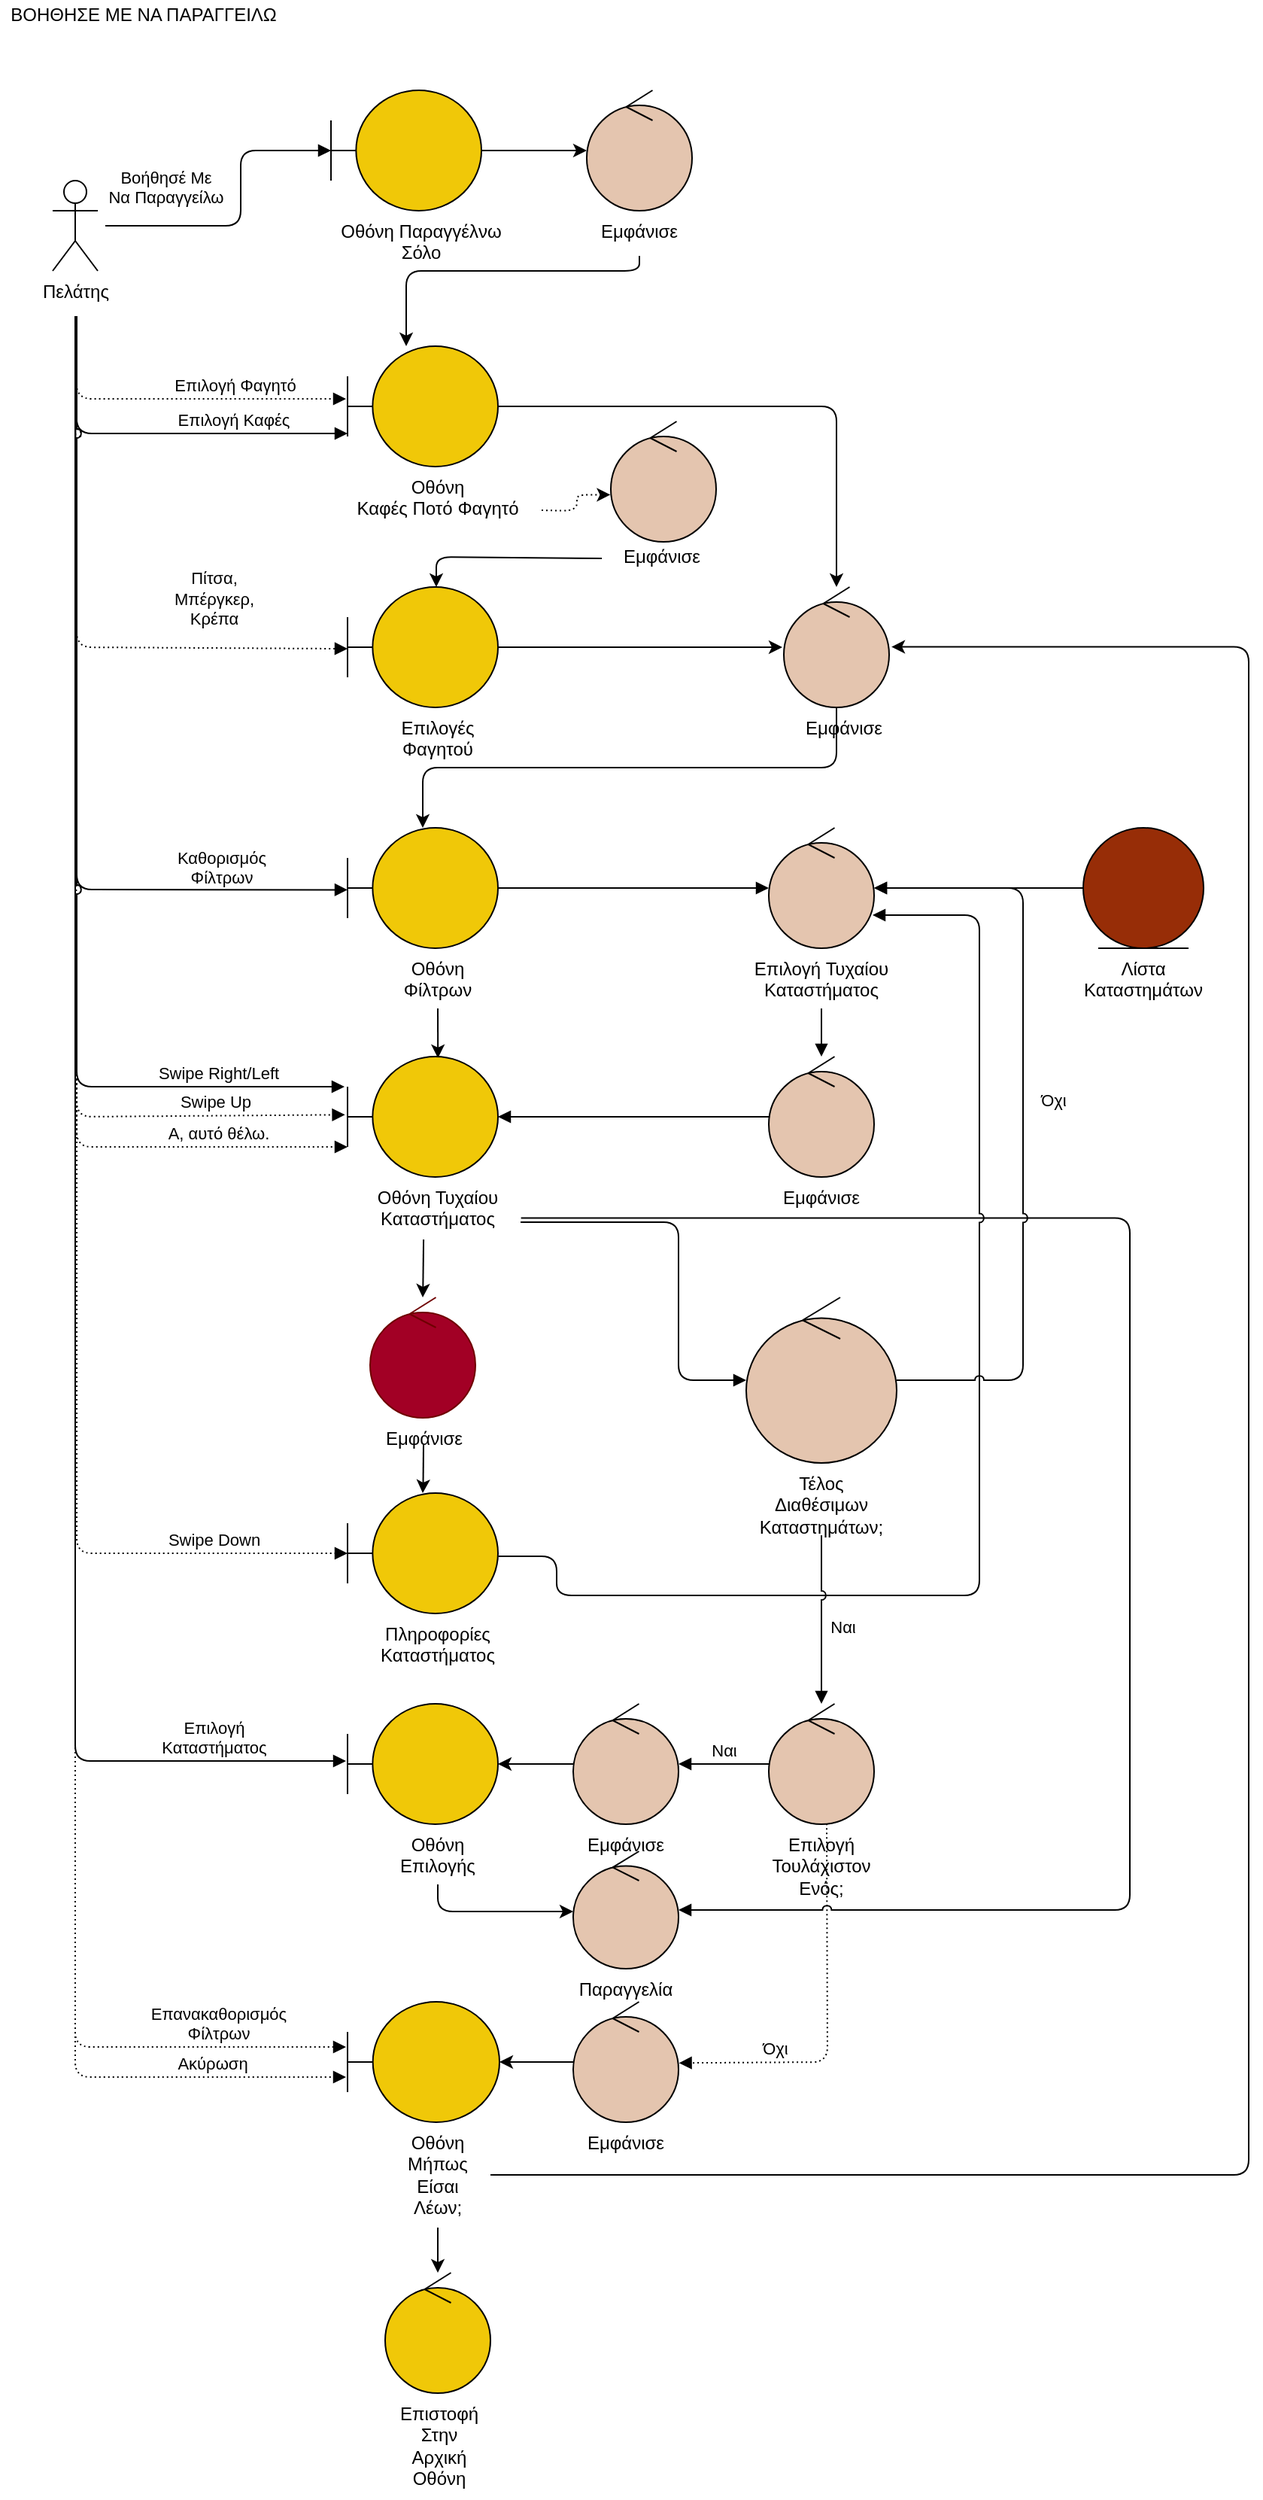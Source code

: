 <mxfile version="17.4.2" type="device"><diagram id="_NEF_zK0TXl3RWh3A6Ux" name="Page-1"><mxGraphModel dx="993" dy="370" grid="1" gridSize="10" guides="1" tooltips="1" connect="1" arrows="1" fold="1" page="1" pageScale="1" pageWidth="850" pageHeight="1100" math="0" shadow="0"><root><mxCell id="0"/><mxCell id="1" parent="0"/><mxCell id="LmuKfafXIdMlhaVFYHfl-213" value="Όχι" style="html=1;verticalAlign=bottom;endArrow=block;rounded=1;exitX=0.55;exitY=0.995;exitDx=0;exitDy=0;exitPerimeter=0;entryX=1.004;entryY=0.508;entryDx=0;entryDy=0;entryPerimeter=0;fillColor=#fa6800;strokeColor=#000000;jumpStyle=arc;dashed=1;dashPattern=1 2;fontColor=#000000;labelBackgroundColor=none;align=center;" parent="1" source="LmuKfafXIdMlhaVFYHfl-260" target="LmuKfafXIdMlhaVFYHfl-265" edge="1"><mxGeometry x="0.506" width="80" relative="1" as="geometry"><mxPoint x="1960" y="2680" as="sourcePoint"/><mxPoint x="2150" y="2690" as="targetPoint"/><Array as="points"><mxPoint x="2150" y="2710"/></Array><mxPoint as="offset"/></mxGeometry></mxCell><mxCell id="LmuKfafXIdMlhaVFYHfl-214" value="Πελάτης" style="shape=umlActor;verticalLabelPosition=bottom;verticalAlign=top;html=1;fontColor=#000000;labelBackgroundColor=none;align=center;" parent="1" vertex="1"><mxGeometry x="1635" y="1460" width="30" height="60" as="geometry"/></mxCell><mxCell id="LmuKfafXIdMlhaVFYHfl-215" style="edgeStyle=orthogonalEdgeStyle;rounded=1;orthogonalLoop=1;jettySize=auto;html=1;jumpStyle=arc;fontColor=#000000;labelBackgroundColor=none;align=center;" parent="1" source="LmuKfafXIdMlhaVFYHfl-216" target="LmuKfafXIdMlhaVFYHfl-249" edge="1"><mxGeometry relative="1" as="geometry"/></mxCell><mxCell id="LmuKfafXIdMlhaVFYHfl-216" value="" style="shape=umlBoundary;whiteSpace=wrap;html=1;fillColor=#F0C808;strokeColor=#000000;fontColor=#000000;labelBackgroundColor=none;align=center;" parent="1" vertex="1"><mxGeometry x="1820" y="1400" width="100" height="80" as="geometry"/></mxCell><mxCell id="LmuKfafXIdMlhaVFYHfl-217" value="Βοήθησέ Με &lt;br&gt;Να Παραγγείλω" style="html=1;verticalAlign=bottom;endArrow=block;rounded=1;jumpStyle=arc;fontColor=#000000;labelBackgroundColor=none;align=center;" parent="1" target="LmuKfafXIdMlhaVFYHfl-216" edge="1"><mxGeometry x="-0.6" y="10" width="80" relative="1" as="geometry"><mxPoint x="1670" y="1490" as="sourcePoint"/><mxPoint x="1750" y="1439.5" as="targetPoint"/><Array as="points"><mxPoint x="1760" y="1490"/><mxPoint x="1760" y="1440"/></Array><mxPoint as="offset"/></mxGeometry></mxCell><mxCell id="LmuKfafXIdMlhaVFYHfl-218" style="edgeStyle=orthogonalEdgeStyle;rounded=1;orthogonalLoop=1;jettySize=auto;html=1;jumpStyle=arc;fontColor=#000000;labelBackgroundColor=none;align=center;" parent="1" source="LmuKfafXIdMlhaVFYHfl-220" target="LmuKfafXIdMlhaVFYHfl-246" edge="1"><mxGeometry relative="1" as="geometry"/></mxCell><mxCell id="LmuKfafXIdMlhaVFYHfl-219" style="edgeStyle=orthogonalEdgeStyle;rounded=1;orthogonalLoop=1;jettySize=auto;html=1;fillColor=#008a00;strokeColor=#000000;jumpStyle=arc;dashed=1;dashPattern=1 2;fontColor=#000000;labelBackgroundColor=none;align=center;entryX=-0.004;entryY=0.609;entryDx=0;entryDy=0;entryPerimeter=0;" parent="1" target="LmuKfafXIdMlhaVFYHfl-241" edge="1"><mxGeometry relative="1" as="geometry"><Array as="points"/><mxPoint x="1960" y="1679" as="sourcePoint"/></mxGeometry></mxCell><mxCell id="LmuKfafXIdMlhaVFYHfl-220" value="" style="shape=umlBoundary;whiteSpace=wrap;html=1;fillColor=#F0C808;strokeColor=#000000;fontColor=#000000;labelBackgroundColor=none;align=center;" parent="1" vertex="1"><mxGeometry x="1831" y="1570" width="100" height="80" as="geometry"/></mxCell><mxCell id="LmuKfafXIdMlhaVFYHfl-221" value="Επιλογή Καφές" style="html=1;verticalAlign=bottom;endArrow=block;rounded=1;entryX=0;entryY=0.725;entryDx=0;entryDy=0;entryPerimeter=0;jumpStyle=arc;fontColor=#000000;labelBackgroundColor=none;align=center;endFill=1;" parent="1" target="LmuKfafXIdMlhaVFYHfl-220" edge="1"><mxGeometry x="0.409" width="80" relative="1" as="geometry"><mxPoint x="1650" y="1550" as="sourcePoint"/><mxPoint x="1821" y="1640" as="targetPoint"/><Array as="points"><mxPoint x="1651" y="1628"/></Array><mxPoint as="offset"/></mxGeometry></mxCell><mxCell id="LmuKfafXIdMlhaVFYHfl-222" value="" style="edgeStyle=orthogonalEdgeStyle;rounded=1;orthogonalLoop=1;jettySize=auto;html=1;jumpStyle=arc;fontColor=#000000;labelBackgroundColor=none;align=center;exitX=0.5;exitY=1;exitDx=0;exitDy=0;entryX=0.601;entryY=0.012;entryDx=0;entryDy=0;entryPerimeter=0;" parent="1" source="LmuKfafXIdMlhaVFYHfl-280" target="LmuKfafXIdMlhaVFYHfl-229" edge="1"><mxGeometry relative="1" as="geometry"/></mxCell><mxCell id="LmuKfafXIdMlhaVFYHfl-223" style="edgeStyle=orthogonalEdgeStyle;rounded=1;orthogonalLoop=1;jettySize=auto;html=1;jumpStyle=arc;fontColor=#000000;labelBackgroundColor=none;align=center;endArrow=block;endFill=1;" parent="1" source="LmuKfafXIdMlhaVFYHfl-224" target="LmuKfafXIdMlhaVFYHfl-233" edge="1"><mxGeometry relative="1" as="geometry"/></mxCell><mxCell id="LmuKfafXIdMlhaVFYHfl-224" value="" style="shape=umlBoundary;whiteSpace=wrap;html=1;fillColor=#F0C808;strokeColor=#000000;fontColor=#000000;labelBackgroundColor=none;align=center;" parent="1" vertex="1"><mxGeometry x="1831" y="1890" width="100" height="80" as="geometry"/></mxCell><mxCell id="LmuKfafXIdMlhaVFYHfl-225" value="Καθορισμός&lt;br&gt;Φίλτρων" style="html=1;verticalAlign=bottom;endArrow=block;rounded=1;entryX=0;entryY=0.515;entryDx=0;entryDy=0;entryPerimeter=0;jumpStyle=arc;fontColor=#000000;labelBackgroundColor=none;align=center;endFill=1;" parent="1" target="LmuKfafXIdMlhaVFYHfl-224" edge="1"><mxGeometry x="0.702" y="-1" width="80" relative="1" as="geometry"><mxPoint x="1650" y="1550" as="sourcePoint"/><mxPoint x="1831" y="1920" as="targetPoint"/><Array as="points"><mxPoint x="1651" y="1931"/></Array><mxPoint as="offset"/></mxGeometry></mxCell><mxCell id="LmuKfafXIdMlhaVFYHfl-226" value="" style="edgeStyle=orthogonalEdgeStyle;rounded=1;orthogonalLoop=1;jettySize=auto;html=1;fillColor=#a20025;strokeColor=#000000;jumpStyle=arc;fontColor=#000000;labelBackgroundColor=none;align=center;exitX=0.414;exitY=1.038;exitDx=0;exitDy=0;exitPerimeter=0;" parent="1" source="LmuKfafXIdMlhaVFYHfl-283" target="LmuKfafXIdMlhaVFYHfl-252" edge="1"><mxGeometry relative="1" as="geometry"/></mxCell><mxCell id="LmuKfafXIdMlhaVFYHfl-227" style="edgeStyle=orthogonalEdgeStyle;rounded=1;orthogonalLoop=1;jettySize=auto;html=1;jumpStyle=arc;fontColor=#000000;labelBackgroundColor=none;align=center;exitX=1;exitY=0.75;exitDx=0;exitDy=0;endArrow=block;endFill=1;" parent="1" source="LmuKfafXIdMlhaVFYHfl-283" target="LmuKfafXIdMlhaVFYHfl-239" edge="1"><mxGeometry relative="1" as="geometry"><mxPoint x="1931" y="2312" as="targetPoint"/><Array as="points"><mxPoint x="2051" y="2152"/><mxPoint x="2051" y="2257"/></Array></mxGeometry></mxCell><mxCell id="LmuKfafXIdMlhaVFYHfl-228" style="edgeStyle=orthogonalEdgeStyle;rounded=1;orthogonalLoop=1;jettySize=auto;html=1;fillColor=#0050ef;strokeColor=#000000;jumpStyle=arc;fontColor=#000000;labelBackgroundColor=none;align=center;exitX=1.003;exitY=0.681;exitDx=0;exitDy=0;endArrow=block;endFill=1;exitPerimeter=0;" parent="1" source="LmuKfafXIdMlhaVFYHfl-283" target="LmuKfafXIdMlhaVFYHfl-272" edge="1"><mxGeometry relative="1" as="geometry"><Array as="points"><mxPoint x="2351" y="2149"/><mxPoint x="2351" y="2609"/></Array></mxGeometry></mxCell><mxCell id="LmuKfafXIdMlhaVFYHfl-229" value="" style="shape=umlBoundary;whiteSpace=wrap;html=1;fillColor=#F0C808;strokeColor=#000000;fontColor=#000000;labelBackgroundColor=none;align=center;" parent="1" vertex="1"><mxGeometry x="1831" y="2042.0" width="100" height="80" as="geometry"/></mxCell><mxCell id="LmuKfafXIdMlhaVFYHfl-230" style="edgeStyle=orthogonalEdgeStyle;rounded=1;orthogonalLoop=1;jettySize=auto;html=1;jumpStyle=arc;fontColor=#000000;labelBackgroundColor=none;align=center;endArrow=block;endFill=1;" parent="1" source="LmuKfafXIdMlhaVFYHfl-231" target="LmuKfafXIdMlhaVFYHfl-229" edge="1"><mxGeometry relative="1" as="geometry"/></mxCell><mxCell id="LmuKfafXIdMlhaVFYHfl-231" value="" style="ellipse;shape=umlControl;whiteSpace=wrap;html=1;fillColor=#E4C5AF;fontColor=#000000;labelBackgroundColor=none;align=center;" parent="1" vertex="1"><mxGeometry x="2111" y="2042.0" width="70" height="80" as="geometry"/></mxCell><mxCell id="LmuKfafXIdMlhaVFYHfl-232" style="edgeStyle=orthogonalEdgeStyle;rounded=1;orthogonalLoop=1;jettySize=auto;html=1;jumpStyle=arc;fontColor=#000000;labelBackgroundColor=none;align=center;exitX=0.5;exitY=1;exitDx=0;exitDy=0;endArrow=block;endFill=1;" parent="1" source="LmuKfafXIdMlhaVFYHfl-281" target="LmuKfafXIdMlhaVFYHfl-231" edge="1"><mxGeometry relative="1" as="geometry"/></mxCell><mxCell id="LmuKfafXIdMlhaVFYHfl-233" value="" style="ellipse;shape=umlControl;whiteSpace=wrap;html=1;fillColor=#E4C5AF;fontColor=#000000;labelBackgroundColor=none;align=center;" parent="1" vertex="1"><mxGeometry x="2111" y="1890" width="70" height="80" as="geometry"/></mxCell><mxCell id="LmuKfafXIdMlhaVFYHfl-234" style="edgeStyle=orthogonalEdgeStyle;rounded=1;orthogonalLoop=1;jettySize=auto;html=1;jumpStyle=arc;fontColor=#000000;labelBackgroundColor=none;align=center;endArrow=block;endFill=1;" parent="1" source="LmuKfafXIdMlhaVFYHfl-235" target="LmuKfafXIdMlhaVFYHfl-233" edge="1"><mxGeometry relative="1" as="geometry"><Array as="points"><mxPoint x="2230" y="1930"/><mxPoint x="2230" y="1930"/></Array></mxGeometry></mxCell><mxCell id="LmuKfafXIdMlhaVFYHfl-235" value="" style="ellipse;shape=umlEntity;whiteSpace=wrap;html=1;fontColor=#000000;labelBackgroundColor=none;align=center;fillColor=#972D07;" parent="1" vertex="1"><mxGeometry x="2320" y="1890" width="80" height="80" as="geometry"/></mxCell><mxCell id="LmuKfafXIdMlhaVFYHfl-236" value="Swipe Right/Left" style="html=1;verticalAlign=bottom;endArrow=block;rounded=1;jumpStyle=arc;fontColor=#000000;labelBackgroundColor=none;align=center;endFill=1;" parent="1" edge="1"><mxGeometry x="0.756" width="80" relative="1" as="geometry"><mxPoint x="1651" y="1550" as="sourcePoint"/><mxPoint x="1829" y="2062" as="targetPoint"/><Array as="points"><mxPoint x="1651" y="2062"/></Array><mxPoint as="offset"/></mxGeometry></mxCell><mxCell id="LmuKfafXIdMlhaVFYHfl-237" style="edgeStyle=orthogonalEdgeStyle;rounded=1;orthogonalLoop=1;jettySize=auto;html=1;fillColor=#a20025;strokeColor=#000000;jumpStyle=arc;fontColor=#000000;labelBackgroundColor=none;align=center;exitX=1.003;exitY=0.525;exitDx=0;exitDy=0;exitPerimeter=0;endArrow=block;endFill=1;" parent="1" source="LmuKfafXIdMlhaVFYHfl-238" edge="1"><mxGeometry relative="1" as="geometry"><mxPoint x="2180" y="1948" as="targetPoint"/><Array as="points"><mxPoint x="1970" y="2374"/><mxPoint x="1970" y="2400"/><mxPoint x="2251" y="2400"/><mxPoint x="2251" y="1948"/></Array></mxGeometry></mxCell><mxCell id="LmuKfafXIdMlhaVFYHfl-238" value="" style="shape=umlBoundary;whiteSpace=wrap;html=1;fillColor=#F0C808;fontColor=#000000;strokeColor=#000000;labelBackgroundColor=none;align=center;" parent="1" vertex="1"><mxGeometry x="1831" y="2332" width="100" height="80" as="geometry"/></mxCell><mxCell id="LmuKfafXIdMlhaVFYHfl-239" value="" style="ellipse;shape=umlControl;whiteSpace=wrap;html=1;fillColor=#E4C5AF;fontColor=#000000;labelBackgroundColor=none;align=center;" parent="1" vertex="1"><mxGeometry x="2096" y="2202" width="100" height="110" as="geometry"/></mxCell><mxCell id="LmuKfafXIdMlhaVFYHfl-240" style="edgeStyle=orthogonalEdgeStyle;rounded=1;orthogonalLoop=1;jettySize=auto;html=1;fillColor=#008a00;strokeColor=#000000;jumpStyle=arc;fontColor=#000000;labelBackgroundColor=none;align=center;exitX=0;exitY=0.5;exitDx=0;exitDy=0;" parent="1" source="LmuKfafXIdMlhaVFYHfl-277" target="LmuKfafXIdMlhaVFYHfl-243" edge="1"><mxGeometry relative="1" as="geometry"><Array as="points"><mxPoint x="2000" y="1710"/><mxPoint x="1890" y="1710"/></Array></mxGeometry></mxCell><mxCell id="LmuKfafXIdMlhaVFYHfl-241" value="" style="ellipse;shape=umlControl;whiteSpace=wrap;html=1;fillColor=#E4C5AF;fontColor=#000000;strokeColor=#000000;labelBackgroundColor=none;align=center;" parent="1" vertex="1"><mxGeometry x="2006" y="1620" width="70" height="80" as="geometry"/></mxCell><mxCell id="LmuKfafXIdMlhaVFYHfl-242" style="edgeStyle=orthogonalEdgeStyle;rounded=1;orthogonalLoop=1;jettySize=auto;html=1;fillColor=#008a00;strokeColor=#000000;jumpStyle=arc;fontColor=#000000;labelBackgroundColor=none;align=center;" parent="1" source="LmuKfafXIdMlhaVFYHfl-243" edge="1"><mxGeometry relative="1" as="geometry"><mxPoint x="2120" y="1770" as="targetPoint"/></mxGeometry></mxCell><mxCell id="LmuKfafXIdMlhaVFYHfl-243" value="" style="shape=umlBoundary;whiteSpace=wrap;html=1;fillColor=#F0C808;fontColor=#000000;strokeColor=#000000;labelBackgroundColor=none;align=center;" parent="1" vertex="1"><mxGeometry x="1831" y="1730" width="100" height="80" as="geometry"/></mxCell><mxCell id="LmuKfafXIdMlhaVFYHfl-244" value="Επιλογή Φαγητό" style="html=1;verticalAlign=bottom;endArrow=block;rounded=1;fillColor=#008a00;strokeColor=#000000;jumpStyle=none;dashed=1;dashPattern=1 2;fontColor=#000000;labelBackgroundColor=none;align=center;endFill=1;" parent="1" edge="1"><mxGeometry x="0.366" width="80" relative="1" as="geometry"><mxPoint x="1650" y="1550" as="sourcePoint"/><mxPoint x="1830" y="1605" as="targetPoint"/><Array as="points"><mxPoint x="1651" y="1605"/></Array><mxPoint as="offset"/></mxGeometry></mxCell><mxCell id="LmuKfafXIdMlhaVFYHfl-245" style="edgeStyle=orthogonalEdgeStyle;rounded=1;orthogonalLoop=1;jettySize=auto;html=1;jumpStyle=arc;fontColor=#000000;labelBackgroundColor=none;align=center;" parent="1" source="LmuKfafXIdMlhaVFYHfl-246" target="LmuKfafXIdMlhaVFYHfl-224" edge="1"><mxGeometry relative="1" as="geometry"><Array as="points"><mxPoint x="2156" y="1850"/><mxPoint x="1881" y="1850"/></Array></mxGeometry></mxCell><mxCell id="LmuKfafXIdMlhaVFYHfl-246" value="" style="ellipse;shape=umlControl;whiteSpace=wrap;html=1;fillColor=#E4C5AF;fontColor=#000000;labelBackgroundColor=none;align=center;" parent="1" vertex="1"><mxGeometry x="2121" y="1730" width="70" height="80" as="geometry"/></mxCell><mxCell id="LmuKfafXIdMlhaVFYHfl-247" value="Πίτσα, &lt;br&gt;Μπέργκερ, &lt;br&gt;Κρέπα" style="html=1;verticalAlign=bottom;endArrow=block;rounded=1;entryX=0;entryY=0.513;entryDx=0;entryDy=0;entryPerimeter=0;fillColor=#008a00;strokeColor=#000000;jumpStyle=arc;dashed=1;dashPattern=1 2;fontColor=#000000;labelBackgroundColor=none;align=center;endFill=1;" parent="1" target="LmuKfafXIdMlhaVFYHfl-243" edge="1"><mxGeometry x="0.556" y="11" width="80" relative="1" as="geometry"><mxPoint x="1651" y="1550" as="sourcePoint"/><mxPoint x="2151" y="1690" as="targetPoint"/><Array as="points"><mxPoint x="1651" y="1770"/></Array><mxPoint as="offset"/></mxGeometry></mxCell><mxCell id="LmuKfafXIdMlhaVFYHfl-248" style="edgeStyle=orthogonalEdgeStyle;rounded=1;orthogonalLoop=1;jettySize=auto;html=1;jumpStyle=arc;fontColor=#000000;labelBackgroundColor=none;align=center;" parent="1" target="LmuKfafXIdMlhaVFYHfl-220" edge="1"><mxGeometry relative="1" as="geometry"><mxPoint x="2010" y="1580" as="targetPoint"/><Array as="points"><mxPoint x="2025" y="1520"/><mxPoint x="1870" y="1520"/></Array><mxPoint x="2025" y="1510" as="sourcePoint"/></mxGeometry></mxCell><mxCell id="LmuKfafXIdMlhaVFYHfl-249" value="" style="ellipse;shape=umlControl;whiteSpace=wrap;html=1;fillColor=#E4C5AF;fontColor=#000000;labelBackgroundColor=none;align=center;" parent="1" vertex="1"><mxGeometry x="1990" y="1400" width="70" height="80" as="geometry"/></mxCell><mxCell id="LmuKfafXIdMlhaVFYHfl-250" value="Swipe Up" style="html=1;verticalAlign=bottom;endArrow=block;rounded=1;fillColor=#a20025;strokeColor=#000000;entryX=-0.017;entryY=0.483;entryDx=0;entryDy=0;entryPerimeter=0;jumpStyle=arc;dashed=1;dashPattern=1 2;fontColor=#000000;labelBackgroundColor=none;align=center;endFill=1;" parent="1" target="LmuKfafXIdMlhaVFYHfl-229" edge="1"><mxGeometry x="0.759" width="80" relative="1" as="geometry"><mxPoint x="1651" y="1550" as="sourcePoint"/><mxPoint x="1831" y="2096" as="targetPoint"/><Array as="points"><mxPoint x="1651" y="2082"/></Array><mxPoint as="offset"/></mxGeometry></mxCell><mxCell id="LmuKfafXIdMlhaVFYHfl-251" value="" style="edgeStyle=orthogonalEdgeStyle;rounded=1;orthogonalLoop=1;jettySize=auto;html=1;fillColor=#a20025;strokeColor=#000000;jumpStyle=arc;fontColor=#000000;labelBackgroundColor=none;align=center;exitX=0.5;exitY=1;exitDx=0;exitDy=0;" parent="1" source="LmuKfafXIdMlhaVFYHfl-286" target="LmuKfafXIdMlhaVFYHfl-238" edge="1"><mxGeometry relative="1" as="geometry"><Array as="points"/></mxGeometry></mxCell><mxCell id="LmuKfafXIdMlhaVFYHfl-252" value="" style="ellipse;shape=umlControl;whiteSpace=wrap;html=1;fillColor=#a20025;fontColor=#000000;strokeColor=#6F0000;labelBackgroundColor=none;align=center;" parent="1" vertex="1"><mxGeometry x="1846" y="2202" width="70" height="80" as="geometry"/></mxCell><mxCell id="LmuKfafXIdMlhaVFYHfl-253" value="Swipe Down" style="html=1;verticalAlign=bottom;endArrow=block;rounded=1;fillColor=#a20025;strokeColor=#000000;jumpStyle=arc;dashed=1;dashPattern=1 2;fontColor=#000000;labelBackgroundColor=none;align=center;endFill=1;" parent="1" edge="1"><mxGeometry x="0.822" width="80" relative="1" as="geometry"><mxPoint x="1651" y="1550" as="sourcePoint"/><mxPoint x="1831" y="2372" as="targetPoint"/><Array as="points"><mxPoint x="1651" y="2372"/></Array><mxPoint as="offset"/></mxGeometry></mxCell><mxCell id="LmuKfafXIdMlhaVFYHfl-254" value="ΒΟΗΘΗΣΕ ΜΕ ΝΑ ΠΑΡΑΓΓΕΙΛΩ" style="text;html=1;align=center;verticalAlign=middle;resizable=0;points=[];autosize=1;strokeColor=none;fillColor=none;fontColor=#000000;labelBackgroundColor=none;" parent="1" vertex="1"><mxGeometry x="1600" y="1340" width="190" height="20" as="geometry"/></mxCell><mxCell id="LmuKfafXIdMlhaVFYHfl-255" value="Ναι" style="html=1;verticalAlign=bottom;endArrow=block;rounded=1;jumpStyle=arc;fontColor=#000000;labelBackgroundColor=none;align=center;exitX=0.5;exitY=1;exitDx=0;exitDy=0;" parent="1" source="LmuKfafXIdMlhaVFYHfl-285" target="LmuKfafXIdMlhaVFYHfl-260" edge="1"><mxGeometry x="0.25" y="14" width="80" relative="1" as="geometry"><mxPoint x="2196" y="2262" as="sourcePoint"/><mxPoint x="2146" y="2432" as="targetPoint"/><mxPoint as="offset"/></mxGeometry></mxCell><mxCell id="LmuKfafXIdMlhaVFYHfl-256" style="edgeStyle=orthogonalEdgeStyle;rounded=1;orthogonalLoop=1;jettySize=auto;html=1;jumpStyle=arc;fontColor=#000000;labelBackgroundColor=none;align=center;" parent="1" source="LmuKfafXIdMlhaVFYHfl-257" target="LmuKfafXIdMlhaVFYHfl-259" edge="1"><mxGeometry relative="1" as="geometry"/></mxCell><mxCell id="LmuKfafXIdMlhaVFYHfl-257" value="" style="ellipse;shape=umlControl;whiteSpace=wrap;html=1;fillColor=#E4C5AF;fontColor=#000000;labelBackgroundColor=none;align=center;" parent="1" vertex="1"><mxGeometry x="1981" y="2472" width="70" height="80" as="geometry"/></mxCell><mxCell id="LmuKfafXIdMlhaVFYHfl-258" style="edgeStyle=orthogonalEdgeStyle;rounded=1;orthogonalLoop=1;jettySize=auto;html=1;jumpStyle=arc;fontColor=#000000;labelBackgroundColor=none;align=center;exitX=0.5;exitY=1;exitDx=0;exitDy=0;" parent="1" source="LmuKfafXIdMlhaVFYHfl-288" target="LmuKfafXIdMlhaVFYHfl-272" edge="1"><mxGeometry relative="1" as="geometry"><Array as="points"><mxPoint x="1891" y="2610"/></Array></mxGeometry></mxCell><mxCell id="LmuKfafXIdMlhaVFYHfl-259" value="" style="shape=umlBoundary;whiteSpace=wrap;html=1;fillColor=#F0C808;strokeColor=#000000;fontColor=#000000;labelBackgroundColor=none;align=center;" parent="1" vertex="1"><mxGeometry x="1831" y="2472" width="100" height="80" as="geometry"/></mxCell><mxCell id="LmuKfafXIdMlhaVFYHfl-260" value="" style="ellipse;shape=umlControl;whiteSpace=wrap;html=1;fillColor=#E4C5AF;fontColor=#000000;labelBackgroundColor=none;align=center;" parent="1" vertex="1"><mxGeometry x="2111" y="2472" width="70" height="80" as="geometry"/></mxCell><mxCell id="LmuKfafXIdMlhaVFYHfl-261" value="Επιλογή&lt;br&gt;Καταστήματος" style="html=1;verticalAlign=bottom;endArrow=block;rounded=1;jumpStyle=arc;fontColor=#000000;labelBackgroundColor=none;align=center;endFill=1;" parent="1" edge="1"><mxGeometry x="0.844" width="80" relative="1" as="geometry"><mxPoint x="1650" y="1560" as="sourcePoint"/><mxPoint x="1830" y="2510" as="targetPoint"/><Array as="points"><mxPoint x="1650" y="2510"/></Array><mxPoint as="offset"/></mxGeometry></mxCell><mxCell id="LmuKfafXIdMlhaVFYHfl-262" value="Ναι" style="html=1;verticalAlign=bottom;endArrow=block;rounded=1;jumpStyle=arc;fontColor=#000000;labelBackgroundColor=none;align=center;" parent="1" source="LmuKfafXIdMlhaVFYHfl-260" target="LmuKfafXIdMlhaVFYHfl-257" edge="1"><mxGeometry width="80" relative="1" as="geometry"><mxPoint x="2030" y="2460" as="sourcePoint"/><mxPoint x="2110" y="2460" as="targetPoint"/></mxGeometry></mxCell><mxCell id="LmuKfafXIdMlhaVFYHfl-263" value="Όχι" style="html=1;verticalAlign=bottom;endArrow=block;rounded=1;jumpStyle=arc;fontColor=#000000;labelBackgroundColor=none;align=center;endFill=1;" parent="1" source="LmuKfafXIdMlhaVFYHfl-239" target="LmuKfafXIdMlhaVFYHfl-233" edge="1"><mxGeometry x="0.024" y="-20" width="80" relative="1" as="geometry"><mxPoint x="2200" y="2048.0" as="sourcePoint"/><mxPoint x="2280" y="2048.0" as="targetPoint"/><Array as="points"><mxPoint x="2280" y="2257"/><mxPoint x="2280" y="1930"/></Array><mxPoint as="offset"/></mxGeometry></mxCell><mxCell id="LmuKfafXIdMlhaVFYHfl-264" style="edgeStyle=orthogonalEdgeStyle;rounded=1;orthogonalLoop=1;jettySize=auto;html=1;fillColor=#fa6800;strokeColor=#000000;jumpStyle=arc;fontColor=#000000;labelBackgroundColor=none;align=center;" parent="1" source="LmuKfafXIdMlhaVFYHfl-265" target="LmuKfafXIdMlhaVFYHfl-268" edge="1"><mxGeometry relative="1" as="geometry"/></mxCell><mxCell id="LmuKfafXIdMlhaVFYHfl-265" value="" style="ellipse;shape=umlControl;whiteSpace=wrap;html=1;fillColor=#E4C5AF;fontColor=#000000;strokeColor=#000000;labelBackgroundColor=none;align=center;" parent="1" vertex="1"><mxGeometry x="1981" y="2670" width="70" height="80" as="geometry"/></mxCell><mxCell id="LmuKfafXIdMlhaVFYHfl-266" style="edgeStyle=orthogonalEdgeStyle;rounded=1;orthogonalLoop=1;jettySize=auto;html=1;fillColor=#fa6800;strokeColor=#000000;jumpStyle=arc;fontColor=#000000;labelBackgroundColor=none;align=center;exitX=1;exitY=0.5;exitDx=0;exitDy=0;entryX=1.022;entryY=0.497;entryDx=0;entryDy=0;entryPerimeter=0;" parent="1" source="LmuKfafXIdMlhaVFYHfl-293" target="LmuKfafXIdMlhaVFYHfl-246" edge="1"><mxGeometry relative="1" as="geometry"><Array as="points"><mxPoint x="2430" y="2785"/><mxPoint x="2430" y="1770"/></Array><mxPoint x="2200" y="1790" as="targetPoint"/></mxGeometry></mxCell><mxCell id="LmuKfafXIdMlhaVFYHfl-268" value="" style="shape=umlBoundary;whiteSpace=wrap;html=1;direction=east;fillColor=#F0C808;fontColor=#000000;strokeColor=#000000;labelBackgroundColor=none;align=center;" parent="1" vertex="1"><mxGeometry x="1831" y="2670" width="101" height="80" as="geometry"/></mxCell><mxCell id="LmuKfafXIdMlhaVFYHfl-269" value="Ακύρωση" style="html=1;verticalAlign=bottom;endArrow=block;rounded=1;fillColor=#e3c800;strokeColor=#000000;jumpStyle=arc;dashed=1;dashPattern=1 2;fontColor=#000000;labelBackgroundColor=none;align=center;endFill=1;" parent="1" edge="1"><mxGeometry x="0.868" width="80" relative="1" as="geometry"><mxPoint x="1650" y="1550" as="sourcePoint"/><mxPoint x="1830" y="2720" as="targetPoint"/><Array as="points"><mxPoint x="1650" y="2720"/></Array><mxPoint as="offset"/></mxGeometry></mxCell><mxCell id="LmuKfafXIdMlhaVFYHfl-270" value="Επανακαθορισμός&lt;br&gt;Φίλτρων" style="html=1;verticalAlign=bottom;endArrow=block;rounded=1;fillColor=#fa6800;strokeColor=#000000;jumpStyle=arc;dashed=1;dashPattern=1 2;fontColor=#000000;labelBackgroundColor=none;align=center;endFill=1;" parent="1" edge="1"><mxGeometry x="0.87" width="80" relative="1" as="geometry"><mxPoint x="1650" y="1550" as="sourcePoint"/><mxPoint x="1830" y="2700" as="targetPoint"/><Array as="points"><mxPoint x="1650" y="2700"/></Array><mxPoint x="1" as="offset"/></mxGeometry></mxCell><mxCell id="LmuKfafXIdMlhaVFYHfl-271" value="" style="ellipse;shape=umlControl;whiteSpace=wrap;html=1;fillColor=#F0C808;fontColor=#000000;strokeColor=#000000;labelBackgroundColor=none;align=center;" parent="1" vertex="1"><mxGeometry x="1856" y="2850" width="70" height="80" as="geometry"/></mxCell><mxCell id="LmuKfafXIdMlhaVFYHfl-272" value="" style="ellipse;shape=umlControl;whiteSpace=wrap;html=1;fillColor=#E4C5AF;fontColor=#000000;labelBackgroundColor=none;align=center;" parent="1" vertex="1"><mxGeometry x="1981" y="2570" width="70" height="78" as="geometry"/></mxCell><mxCell id="LmuKfafXIdMlhaVFYHfl-273" value="Α, αυτό θέλω." style="html=1;verticalAlign=bottom;endArrow=block;rounded=1;fillColor=#0050ef;strokeColor=#000000;jumpStyle=arc;dashed=1;dashPattern=1 2;fontColor=#000000;labelBackgroundColor=none;align=center;endFill=1;" parent="1" edge="1"><mxGeometry x="0.765" width="80" relative="1" as="geometry"><mxPoint x="1650" y="1550" as="sourcePoint"/><mxPoint x="1831" y="2102" as="targetPoint"/><Array as="points"><mxPoint x="1651" y="2102"/></Array><mxPoint as="offset"/></mxGeometry></mxCell><mxCell id="LmuKfafXIdMlhaVFYHfl-274" value="&lt;meta charset=&quot;utf-8&quot;&gt;&lt;span style=&quot;font-family: helvetica; font-size: 12px; font-style: normal; font-weight: 400; letter-spacing: normal; text-indent: 0px; text-transform: none; word-spacing: 0px; display: inline; float: none;&quot;&gt;Εμφάνισε&lt;/span&gt;" style="text;whiteSpace=wrap;html=1;fontColor=#000000;labelBackgroundColor=none;align=center;" parent="1" vertex="1"><mxGeometry x="1985" y="1480" width="80" height="30" as="geometry"/></mxCell><mxCell id="LmuKfafXIdMlhaVFYHfl-275" value="&lt;meta charset=&quot;utf-8&quot;&gt;&lt;span style=&quot;font-family: helvetica; font-size: 12px; font-style: normal; font-weight: 400; letter-spacing: normal; text-indent: 0px; text-transform: none; word-spacing: 0px; display: inline; float: none;&quot;&gt;Οθόνη Παραγγέλνω&lt;/span&gt;&lt;br style=&quot;font-family: helvetica; font-size: 12px; font-style: normal; font-weight: 400; letter-spacing: normal; text-indent: 0px; text-transform: none; word-spacing: 0px;&quot;&gt;&lt;span style=&quot;font-family: helvetica; font-size: 12px; font-style: normal; font-weight: 400; letter-spacing: normal; text-indent: 0px; text-transform: none; word-spacing: 0px; display: inline; float: none;&quot;&gt;Σόλο&lt;/span&gt;" style="text;whiteSpace=wrap;html=1;fontColor=#000000;labelBackgroundColor=none;align=center;" parent="1" vertex="1"><mxGeometry x="1810" y="1480" width="140" height="40" as="geometry"/></mxCell><mxCell id="LmuKfafXIdMlhaVFYHfl-276" value="&lt;span style=&quot;font-family: &amp;#34;helvetica&amp;#34; ; font-size: 12px ; font-style: normal ; font-weight: 400 ; letter-spacing: normal ; text-indent: 0px ; text-transform: none ; word-spacing: 0px ; display: inline ; float: none&quot;&gt;Οθόνη&lt;/span&gt;&lt;br style=&quot;font-family: &amp;#34;helvetica&amp;#34; ; font-size: 12px ; font-style: normal ; font-weight: 400 ; letter-spacing: normal ; text-indent: 0px ; text-transform: none ; word-spacing: 0px&quot;&gt;&lt;span style=&quot;font-family: &amp;#34;helvetica&amp;#34; ; font-size: 12px ; font-style: normal ; font-weight: 400 ; letter-spacing: normal ; text-indent: 0px ; text-transform: none ; word-spacing: 0px ; display: inline ; float: none&quot;&gt;Καφές&amp;nbsp;&lt;/span&gt;&lt;span style=&quot;font-family: &amp;#34;helvetica&amp;#34; ; font-size: 12px ; font-style: normal ; font-weight: 400 ; letter-spacing: normal ; text-indent: 0px ; text-transform: none ; word-spacing: 0px ; display: inline ; float: none&quot;&gt;Ποτό&amp;nbsp;&lt;/span&gt;&lt;span style=&quot;font-family: &amp;#34;helvetica&amp;#34; ; font-size: 12px ; font-style: normal ; font-weight: 400 ; letter-spacing: normal ; text-indent: 0px ; text-transform: none ; word-spacing: 0px ; display: inline ; float: none&quot;&gt;Φαγητό&lt;/span&gt;" style="text;whiteSpace=wrap;html=1;fontColor=#000000;labelBackgroundColor=none;align=center;" parent="1" vertex="1"><mxGeometry x="1856" y="1650" width="70" height="70" as="geometry"/></mxCell><mxCell id="LmuKfafXIdMlhaVFYHfl-277" value="&lt;meta charset=&quot;utf-8&quot;&gt;&lt;span style=&quot;font-family: helvetica; font-size: 12px; font-style: normal; font-weight: 400; letter-spacing: normal; text-indent: 0px; text-transform: none; word-spacing: 0px; display: inline; float: none;&quot;&gt;Εμφάνισε&lt;/span&gt;" style="text;whiteSpace=wrap;html=1;fontColor=#000000;labelBackgroundColor=none;align=center;" parent="1" vertex="1"><mxGeometry x="2000" y="1696" width="80" height="30" as="geometry"/></mxCell><mxCell id="LmuKfafXIdMlhaVFYHfl-278" value="&lt;span style=&quot;font-family: &amp;quot;helvetica&amp;quot; ; font-size: 12px ; font-style: normal ; font-weight: 400 ; letter-spacing: normal ; text-indent: 0px ; text-transform: none ; word-spacing: 0px ; display: inline ; float: none&quot;&gt;Επιλογές&lt;/span&gt;&lt;br style=&quot;font-family: &amp;quot;helvetica&amp;quot; ; font-size: 12px ; font-style: normal ; font-weight: 400 ; letter-spacing: normal ; text-indent: 0px ; text-transform: none ; word-spacing: 0px&quot;&gt;&lt;span style=&quot;font-family: &amp;quot;helvetica&amp;quot; ; font-size: 12px ; font-style: normal ; font-weight: 400 ; letter-spacing: normal ; text-indent: 0px ; text-transform: none ; word-spacing: 0px ; display: inline ; float: none&quot;&gt;Φαγητού&lt;/span&gt;" style="text;whiteSpace=wrap;html=1;fontColor=#000000;labelBackgroundColor=none;align=center;" parent="1" vertex="1"><mxGeometry x="1851" y="1810" width="80" height="40" as="geometry"/></mxCell><mxCell id="LmuKfafXIdMlhaVFYHfl-279" value="&lt;meta charset=&quot;utf-8&quot;&gt;&lt;span style=&quot;font-family: helvetica; font-size: 12px; font-style: normal; font-weight: 400; letter-spacing: normal; text-indent: 0px; text-transform: none; word-spacing: 0px; display: inline; float: none;&quot;&gt;Εμφάνισε&lt;/span&gt;" style="text;whiteSpace=wrap;html=1;fontColor=#000000;labelBackgroundColor=none;align=center;" parent="1" vertex="1"><mxGeometry x="2121" y="1810" width="80" height="30" as="geometry"/></mxCell><mxCell id="LmuKfafXIdMlhaVFYHfl-280" value="&lt;meta charset=&quot;utf-8&quot;&gt;&lt;span style=&quot;color: rgb(0, 0, 0); font-family: helvetica; font-size: 12px; font-style: normal; font-weight: 400; letter-spacing: normal; text-indent: 0px; text-transform: none; word-spacing: 0px; display: inline; float: none;&quot;&gt;Οθόνη&lt;/span&gt;&lt;br style=&quot;color: rgb(0, 0, 0); font-family: helvetica; font-size: 12px; font-style: normal; font-weight: 400; letter-spacing: normal; text-indent: 0px; text-transform: none; word-spacing: 0px;&quot;&gt;&lt;span style=&quot;color: rgb(0, 0, 0); font-family: helvetica; font-size: 12px; font-style: normal; font-weight: 400; letter-spacing: normal; text-indent: 0px; text-transform: none; word-spacing: 0px; display: inline; float: none;&quot;&gt;Φίλτρων&lt;/span&gt;" style="text;whiteSpace=wrap;html=1;fontColor=#000000;align=center;labelBackgroundColor=none;" parent="1" vertex="1"><mxGeometry x="1856" y="1970.0" width="70" height="40" as="geometry"/></mxCell><mxCell id="LmuKfafXIdMlhaVFYHfl-281" value="&lt;span style=&quot;color: rgb(0, 0, 0); font-family: helvetica; font-size: 12px; font-style: normal; font-weight: 400; letter-spacing: normal; text-indent: 0px; text-transform: none; word-spacing: 0px; display: inline; float: none;&quot;&gt;Επιλογή&amp;nbsp;&lt;/span&gt;&lt;span style=&quot;color: rgb(0, 0, 0); font-family: helvetica; font-size: 12px; font-style: normal; font-weight: 400; letter-spacing: normal; text-indent: 0px; text-transform: none; word-spacing: 0px; display: inline; float: none;&quot;&gt;Τυχαίου&lt;/span&gt;&lt;br style=&quot;color: rgb(0, 0, 0); font-family: helvetica; font-size: 12px; font-style: normal; font-weight: 400; letter-spacing: normal; text-indent: 0px; text-transform: none; word-spacing: 0px;&quot;&gt;&lt;span style=&quot;color: rgb(0, 0, 0); font-family: helvetica; font-size: 12px; font-style: normal; font-weight: 400; letter-spacing: normal; text-indent: 0px; text-transform: none; word-spacing: 0px; display: inline; float: none;&quot;&gt;Καταστήματος&lt;/span&gt;" style="text;whiteSpace=wrap;html=1;fontColor=#000000;align=center;labelBackgroundColor=none;" parent="1" vertex="1"><mxGeometry x="2091" y="1970.0" width="110" height="40" as="geometry"/></mxCell><mxCell id="LmuKfafXIdMlhaVFYHfl-282" value="&lt;meta charset=&quot;utf-8&quot;&gt;&lt;span style=&quot;color: rgb(0, 0, 0); font-family: helvetica; font-size: 12px; font-style: normal; font-weight: 400; letter-spacing: normal; text-indent: 0px; text-transform: none; word-spacing: 0px; display: inline; float: none;&quot;&gt;Λίστα&lt;/span&gt;&lt;br style=&quot;color: rgb(0, 0, 0); font-family: helvetica; font-size: 12px; font-style: normal; font-weight: 400; letter-spacing: normal; text-indent: 0px; text-transform: none; word-spacing: 0px;&quot;&gt;&lt;span style=&quot;color: rgb(0, 0, 0); font-family: helvetica; font-size: 12px; font-style: normal; font-weight: 400; letter-spacing: normal; text-indent: 0px; text-transform: none; word-spacing: 0px; display: inline; float: none;&quot;&gt;Καταστημάτων&lt;/span&gt;" style="text;whiteSpace=wrap;html=1;fontColor=#000000;align=center;labelBackgroundColor=none;" parent="1" vertex="1"><mxGeometry x="2305" y="1970.0" width="110" height="40" as="geometry"/></mxCell><mxCell id="LmuKfafXIdMlhaVFYHfl-283" value="&lt;meta charset=&quot;utf-8&quot;&gt;&lt;span style=&quot;color: rgb(0, 0, 0); font-family: helvetica; font-size: 12px; font-style: normal; font-weight: 400; letter-spacing: normal; text-indent: 0px; text-transform: none; word-spacing: 0px; display: inline; float: none;&quot;&gt;Οθόνη Τυχαίου&lt;/span&gt;&lt;br style=&quot;color: rgb(0, 0, 0); font-family: helvetica; font-size: 12px; font-style: normal; font-weight: 400; letter-spacing: normal; text-indent: 0px; text-transform: none; word-spacing: 0px;&quot;&gt;&lt;span style=&quot;color: rgb(0, 0, 0); font-family: helvetica; font-size: 12px; font-style: normal; font-weight: 400; letter-spacing: normal; text-indent: 0px; text-transform: none; word-spacing: 0px; display: inline; float: none;&quot;&gt;Καταστήματος&lt;/span&gt;" style="text;whiteSpace=wrap;html=1;fontColor=#000000;align=center;labelBackgroundColor=none;" parent="1" vertex="1"><mxGeometry x="1836" y="2122" width="110" height="40" as="geometry"/></mxCell><mxCell id="LmuKfafXIdMlhaVFYHfl-284" value="&lt;meta charset=&quot;utf-8&quot;&gt;&lt;span style=&quot;color: rgb(0, 0, 0); font-family: helvetica; font-size: 12px; font-style: normal; font-weight: 400; letter-spacing: normal; text-indent: 0px; text-transform: none; word-spacing: 0px; display: inline; float: none;&quot;&gt;Εμφάνισε&lt;/span&gt;" style="text;whiteSpace=wrap;html=1;fontColor=#000000;align=center;labelBackgroundColor=none;" parent="1" vertex="1"><mxGeometry x="2106" y="2122" width="80" height="30" as="geometry"/></mxCell><mxCell id="LmuKfafXIdMlhaVFYHfl-285" value="&lt;meta charset=&quot;utf-8&quot;&gt;&lt;span style=&quot;color: rgb(0, 0, 0); font-family: helvetica; font-size: 12px; font-style: normal; font-weight: 400; letter-spacing: normal; text-indent: 0px; text-transform: none; word-spacing: 0px; display: inline; float: none;&quot;&gt;Τέλος&lt;/span&gt;&lt;br style=&quot;color: rgb(0, 0, 0); font-family: helvetica; font-size: 12px; font-style: normal; font-weight: 400; letter-spacing: normal; text-indent: 0px; text-transform: none; word-spacing: 0px;&quot;&gt;&lt;span style=&quot;color: rgb(0, 0, 0); font-family: helvetica; font-size: 12px; font-style: normal; font-weight: 400; letter-spacing: normal; text-indent: 0px; text-transform: none; word-spacing: 0px; display: inline; float: none;&quot;&gt;Διαθέσιμων&lt;/span&gt;&lt;br style=&quot;color: rgb(0, 0, 0); font-family: helvetica; font-size: 12px; font-style: normal; font-weight: 400; letter-spacing: normal; text-indent: 0px; text-transform: none; word-spacing: 0px;&quot;&gt;&lt;span style=&quot;color: rgb(0, 0, 0); font-family: helvetica; font-size: 12px; font-style: normal; font-weight: 400; letter-spacing: normal; text-indent: 0px; text-transform: none; word-spacing: 0px; display: inline; float: none;&quot;&gt;Καταστημάτων;&lt;/span&gt;" style="text;whiteSpace=wrap;html=1;fontColor=#000000;align=center;labelBackgroundColor=none;" parent="1" vertex="1"><mxGeometry x="2091" y="2312" width="110" height="48" as="geometry"/></mxCell><mxCell id="LmuKfafXIdMlhaVFYHfl-286" value="&lt;meta charset=&quot;utf-8&quot;&gt;&lt;span style=&quot;color: rgb(0, 0, 0); font-family: helvetica; font-size: 12px; font-style: normal; font-weight: 400; letter-spacing: normal; text-indent: 0px; text-transform: none; word-spacing: 0px; display: inline; float: none;&quot;&gt;Εμφάνισε&lt;/span&gt;" style="text;whiteSpace=wrap;html=1;fontColor=#000000;align=center;labelBackgroundColor=none;" parent="1" vertex="1"><mxGeometry x="1841.5" y="2282" width="80" height="18" as="geometry"/></mxCell><mxCell id="LmuKfafXIdMlhaVFYHfl-287" value="&lt;meta charset=&quot;utf-8&quot;&gt;&lt;span style=&quot;color: rgb(0, 0, 0); font-family: helvetica; font-size: 12px; font-style: normal; font-weight: 400; letter-spacing: normal; text-indent: 0px; text-transform: none; word-spacing: 0px; display: inline; float: none;&quot;&gt;Πληροφορίες&lt;/span&gt;&lt;br style=&quot;color: rgb(0, 0, 0); font-family: helvetica; font-size: 12px; font-style: normal; font-weight: 400; letter-spacing: normal; text-indent: 0px; text-transform: none; word-spacing: 0px;&quot;&gt;&lt;span style=&quot;color: rgb(0, 0, 0); font-family: helvetica; font-size: 12px; font-style: normal; font-weight: 400; letter-spacing: normal; text-indent: 0px; text-transform: none; word-spacing: 0px; display: inline; float: none;&quot;&gt;Καταστήματος&lt;/span&gt;" style="text;whiteSpace=wrap;html=1;fontColor=#000000;align=center;labelBackgroundColor=none;" parent="1" vertex="1"><mxGeometry x="1836" y="2412" width="110" height="40" as="geometry"/></mxCell><mxCell id="LmuKfafXIdMlhaVFYHfl-288" value="&lt;meta charset=&quot;utf-8&quot;&gt;&lt;span style=&quot;color: rgb(0, 0, 0); font-family: helvetica; font-size: 12px; font-style: normal; font-weight: 400; letter-spacing: normal; text-indent: 0px; text-transform: none; word-spacing: 0px; display: inline; float: none;&quot;&gt;Οθόνη&lt;/span&gt;&lt;br style=&quot;color: rgb(0, 0, 0); font-family: helvetica; font-size: 12px; font-style: normal; font-weight: 400; letter-spacing: normal; text-indent: 0px; text-transform: none; word-spacing: 0px;&quot;&gt;&lt;span style=&quot;color: rgb(0, 0, 0); font-family: helvetica; font-size: 12px; font-style: normal; font-weight: 400; letter-spacing: normal; text-indent: 0px; text-transform: none; word-spacing: 0px; display: inline; float: none;&quot;&gt;Επιλογής&lt;/span&gt;" style="text;whiteSpace=wrap;html=1;fontColor=#000000;align=center;labelBackgroundColor=none;" parent="1" vertex="1"><mxGeometry x="1851" y="2552" width="80" height="40" as="geometry"/></mxCell><mxCell id="LmuKfafXIdMlhaVFYHfl-289" value="&lt;meta charset=&quot;utf-8&quot;&gt;&lt;span style=&quot;color: rgb(0, 0, 0); font-family: helvetica; font-size: 12px; font-style: normal; font-weight: 400; letter-spacing: normal; text-indent: 0px; text-transform: none; word-spacing: 0px; display: inline; float: none;&quot;&gt;Εμφάνισε&lt;/span&gt;" style="text;whiteSpace=wrap;html=1;fontColor=#000000;align=center;labelBackgroundColor=none;" parent="1" vertex="1"><mxGeometry x="1976" y="2552" width="80" height="30" as="geometry"/></mxCell><mxCell id="LmuKfafXIdMlhaVFYHfl-290" value="&lt;meta charset=&quot;utf-8&quot;&gt;&lt;span style=&quot;color: rgb(0, 0, 0); font-family: helvetica; font-size: 12px; font-style: normal; font-weight: 400; letter-spacing: normal; text-indent: 0px; text-transform: none; word-spacing: 0px; display: inline; float: none;&quot;&gt;Επιλογή&lt;/span&gt;&lt;br style=&quot;color: rgb(0, 0, 0); font-family: helvetica; font-size: 12px; font-style: normal; font-weight: 400; letter-spacing: normal; text-indent: 0px; text-transform: none; word-spacing: 0px;&quot;&gt;&lt;span style=&quot;color: rgb(0, 0, 0); font-family: helvetica; font-size: 12px; font-style: normal; font-weight: 400; letter-spacing: normal; text-indent: 0px; text-transform: none; word-spacing: 0px; display: inline; float: none;&quot;&gt;Τουλάχιστον&lt;/span&gt;&lt;br style=&quot;color: rgb(0, 0, 0); font-family: helvetica; font-size: 12px; font-style: normal; font-weight: 400; letter-spacing: normal; text-indent: 0px; text-transform: none; word-spacing: 0px;&quot;&gt;&lt;span style=&quot;color: rgb(0, 0, 0); font-family: helvetica; font-size: 12px; font-style: normal; font-weight: 400; letter-spacing: normal; text-indent: 0px; text-transform: none; word-spacing: 0px; display: inline; float: none;&quot;&gt;Ενός;&lt;/span&gt;" style="text;whiteSpace=wrap;html=1;fontColor=#000000;align=center;labelBackgroundColor=none;" parent="1" vertex="1"><mxGeometry x="2096" y="2552" width="100" height="60" as="geometry"/></mxCell><mxCell id="LmuKfafXIdMlhaVFYHfl-291" value="&lt;meta charset=&quot;utf-8&quot;&gt;&lt;span style=&quot;color: rgb(0, 0, 0); font-family: helvetica; font-size: 12px; font-style: normal; font-weight: 400; letter-spacing: normal; text-indent: 0px; text-transform: none; word-spacing: 0px; display: inline; float: none;&quot;&gt;Παραγγελία&lt;/span&gt;" style="text;whiteSpace=wrap;html=1;fontColor=#000000;align=center;labelBackgroundColor=none;" parent="1" vertex="1"><mxGeometry x="1971" y="2648" width="90" height="30" as="geometry"/></mxCell><mxCell id="LmuKfafXIdMlhaVFYHfl-292" value="&lt;meta charset=&quot;utf-8&quot;&gt;&lt;span style=&quot;color: rgb(0, 0, 0); font-family: helvetica; font-size: 12px; font-style: normal; font-weight: 400; letter-spacing: normal; text-indent: 0px; text-transform: none; word-spacing: 0px; display: inline; float: none;&quot;&gt;Εμφάνισε&lt;/span&gt;" style="text;whiteSpace=wrap;html=1;fontColor=#000000;align=center;labelBackgroundColor=none;" parent="1" vertex="1"><mxGeometry x="1976" y="2750" width="80" height="30" as="geometry"/></mxCell><mxCell id="S0SQ5wPr4JdPSkefKA6v-1" style="edgeStyle=orthogonalEdgeStyle;rounded=0;orthogonalLoop=1;jettySize=auto;html=1;" edge="1" parent="1" source="LmuKfafXIdMlhaVFYHfl-293" target="LmuKfafXIdMlhaVFYHfl-271"><mxGeometry relative="1" as="geometry"/></mxCell><mxCell id="LmuKfafXIdMlhaVFYHfl-293" value="&lt;meta charset=&quot;utf-8&quot;&gt;&lt;span style=&quot;color: rgb(0, 0, 0); font-family: helvetica; font-size: 12px; font-style: normal; font-weight: 400; letter-spacing: normal; text-indent: 0px; text-transform: none; word-spacing: 0px; display: inline; float: none;&quot;&gt;Οθόνη&lt;/span&gt;&lt;br style=&quot;color: rgb(0, 0, 0); font-family: helvetica; font-size: 12px; font-style: normal; font-weight: 400; letter-spacing: normal; text-indent: 0px; text-transform: none; word-spacing: 0px;&quot;&gt;&lt;span style=&quot;color: rgb(0, 0, 0); font-family: helvetica; font-size: 12px; font-style: normal; font-weight: 400; letter-spacing: normal; text-indent: 0px; text-transform: none; word-spacing: 0px; display: inline; float: none;&quot;&gt;Μήπως&lt;/span&gt;&lt;br style=&quot;color: rgb(0, 0, 0); font-family: helvetica; font-size: 12px; font-style: normal; font-weight: 400; letter-spacing: normal; text-indent: 0px; text-transform: none; word-spacing: 0px;&quot;&gt;&lt;span style=&quot;color: rgb(0, 0, 0); font-family: helvetica; font-size: 12px; font-style: normal; font-weight: 400; letter-spacing: normal; text-indent: 0px; text-transform: none; word-spacing: 0px; display: inline; float: none;&quot;&gt;Είσαι&lt;/span&gt;&lt;br style=&quot;color: rgb(0, 0, 0); font-family: helvetica; font-size: 12px; font-style: normal; font-weight: 400; letter-spacing: normal; text-indent: 0px; text-transform: none; word-spacing: 0px;&quot;&gt;&lt;span style=&quot;color: rgb(0, 0, 0); font-family: helvetica; font-size: 12px; font-style: normal; font-weight: 400; letter-spacing: normal; text-indent: 0px; text-transform: none; word-spacing: 0px; display: inline; float: none;&quot;&gt;Λέων;&lt;/span&gt;" style="text;whiteSpace=wrap;html=1;fontColor=#000000;align=center;labelBackgroundColor=none;" parent="1" vertex="1"><mxGeometry x="1856" y="2750" width="70" height="70" as="geometry"/></mxCell><mxCell id="LmuKfafXIdMlhaVFYHfl-294" value="&lt;meta charset=&quot;utf-8&quot;&gt;&lt;span style=&quot;color: rgb(0, 0, 0); font-family: helvetica; font-size: 12px; font-style: normal; font-weight: 400; letter-spacing: normal; text-indent: 0px; text-transform: none; word-spacing: 0px; display: inline; float: none;&quot;&gt;Επιστοφή&lt;/span&gt;&lt;br style=&quot;color: rgb(0, 0, 0); font-family: helvetica; font-size: 12px; font-style: normal; font-weight: 400; letter-spacing: normal; text-indent: 0px; text-transform: none; word-spacing: 0px;&quot;&gt;&lt;span style=&quot;color: rgb(0, 0, 0); font-family: helvetica; font-size: 12px; font-style: normal; font-weight: 400; letter-spacing: normal; text-indent: 0px; text-transform: none; word-spacing: 0px; display: inline; float: none;&quot;&gt;Στην&lt;/span&gt;&lt;br style=&quot;color: rgb(0, 0, 0); font-family: helvetica; font-size: 12px; font-style: normal; font-weight: 400; letter-spacing: normal; text-indent: 0px; text-transform: none; word-spacing: 0px;&quot;&gt;&lt;span style=&quot;color: rgb(0, 0, 0); font-family: helvetica; font-size: 12px; font-style: normal; font-weight: 400; letter-spacing: normal; text-indent: 0px; text-transform: none; word-spacing: 0px; display: inline; float: none;&quot;&gt;Αρχική&lt;/span&gt;&lt;br style=&quot;color: rgb(0, 0, 0); font-family: helvetica; font-size: 12px; font-style: normal; font-weight: 400; letter-spacing: normal; text-indent: 0px; text-transform: none; word-spacing: 0px;&quot;&gt;&lt;span style=&quot;color: rgb(0, 0, 0); font-family: helvetica; font-size: 12px; font-style: normal; font-weight: 400; letter-spacing: normal; text-indent: 0px; text-transform: none; word-spacing: 0px; display: inline; float: none;&quot;&gt;Οθόνη&lt;/span&gt;" style="text;whiteSpace=wrap;html=1;fontColor=#000000;align=center;labelBackgroundColor=none;" parent="1" vertex="1"><mxGeometry x="1852" y="2930" width="80" height="70" as="geometry"/></mxCell></root></mxGraphModel></diagram></mxfile>